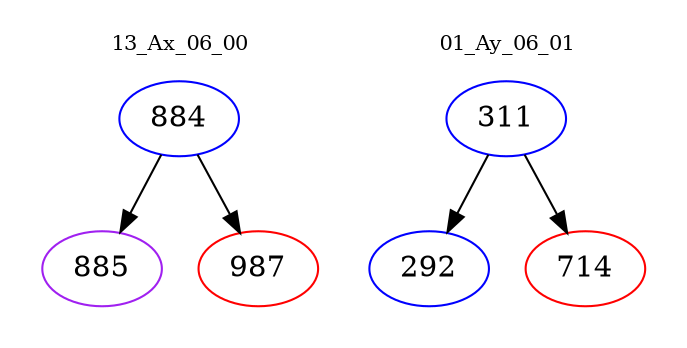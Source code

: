 digraph{
subgraph cluster_0 {
color = white
label = "13_Ax_06_00";
fontsize=10;
T0_884 [label="884", color="blue"]
T0_884 -> T0_885 [color="black"]
T0_885 [label="885", color="purple"]
T0_884 -> T0_987 [color="black"]
T0_987 [label="987", color="red"]
}
subgraph cluster_1 {
color = white
label = "01_Ay_06_01";
fontsize=10;
T1_311 [label="311", color="blue"]
T1_311 -> T1_292 [color="black"]
T1_292 [label="292", color="blue"]
T1_311 -> T1_714 [color="black"]
T1_714 [label="714", color="red"]
}
}
